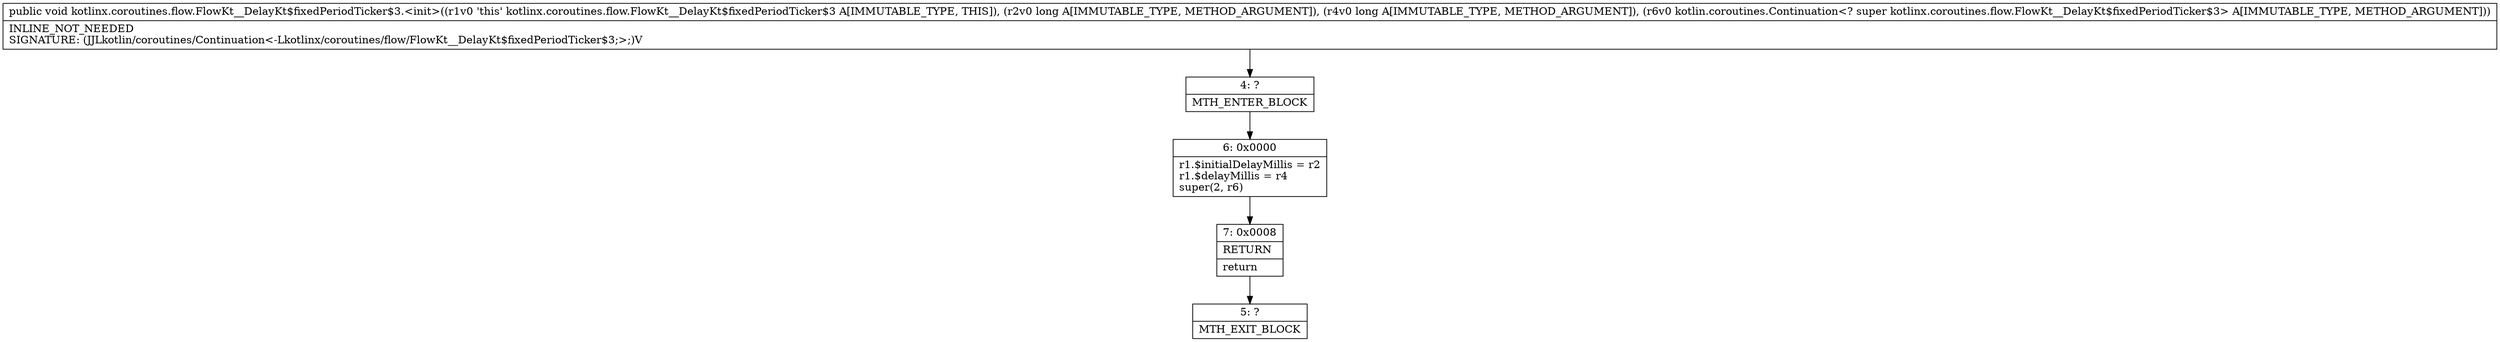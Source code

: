 digraph "CFG forkotlinx.coroutines.flow.FlowKt__DelayKt$fixedPeriodTicker$3.\<init\>(JJLkotlin\/coroutines\/Continuation;)V" {
Node_4 [shape=record,label="{4\:\ ?|MTH_ENTER_BLOCK\l}"];
Node_6 [shape=record,label="{6\:\ 0x0000|r1.$initialDelayMillis = r2\lr1.$delayMillis = r4\lsuper(2, r6)\l}"];
Node_7 [shape=record,label="{7\:\ 0x0008|RETURN\l|return\l}"];
Node_5 [shape=record,label="{5\:\ ?|MTH_EXIT_BLOCK\l}"];
MethodNode[shape=record,label="{public void kotlinx.coroutines.flow.FlowKt__DelayKt$fixedPeriodTicker$3.\<init\>((r1v0 'this' kotlinx.coroutines.flow.FlowKt__DelayKt$fixedPeriodTicker$3 A[IMMUTABLE_TYPE, THIS]), (r2v0 long A[IMMUTABLE_TYPE, METHOD_ARGUMENT]), (r4v0 long A[IMMUTABLE_TYPE, METHOD_ARGUMENT]), (r6v0 kotlin.coroutines.Continuation\<? super kotlinx.coroutines.flow.FlowKt__DelayKt$fixedPeriodTicker$3\> A[IMMUTABLE_TYPE, METHOD_ARGUMENT]))  | INLINE_NOT_NEEDED\lSIGNATURE: (JJLkotlin\/coroutines\/Continuation\<\-Lkotlinx\/coroutines\/flow\/FlowKt__DelayKt$fixedPeriodTicker$3;\>;)V\l}"];
MethodNode -> Node_4;Node_4 -> Node_6;
Node_6 -> Node_7;
Node_7 -> Node_5;
}

